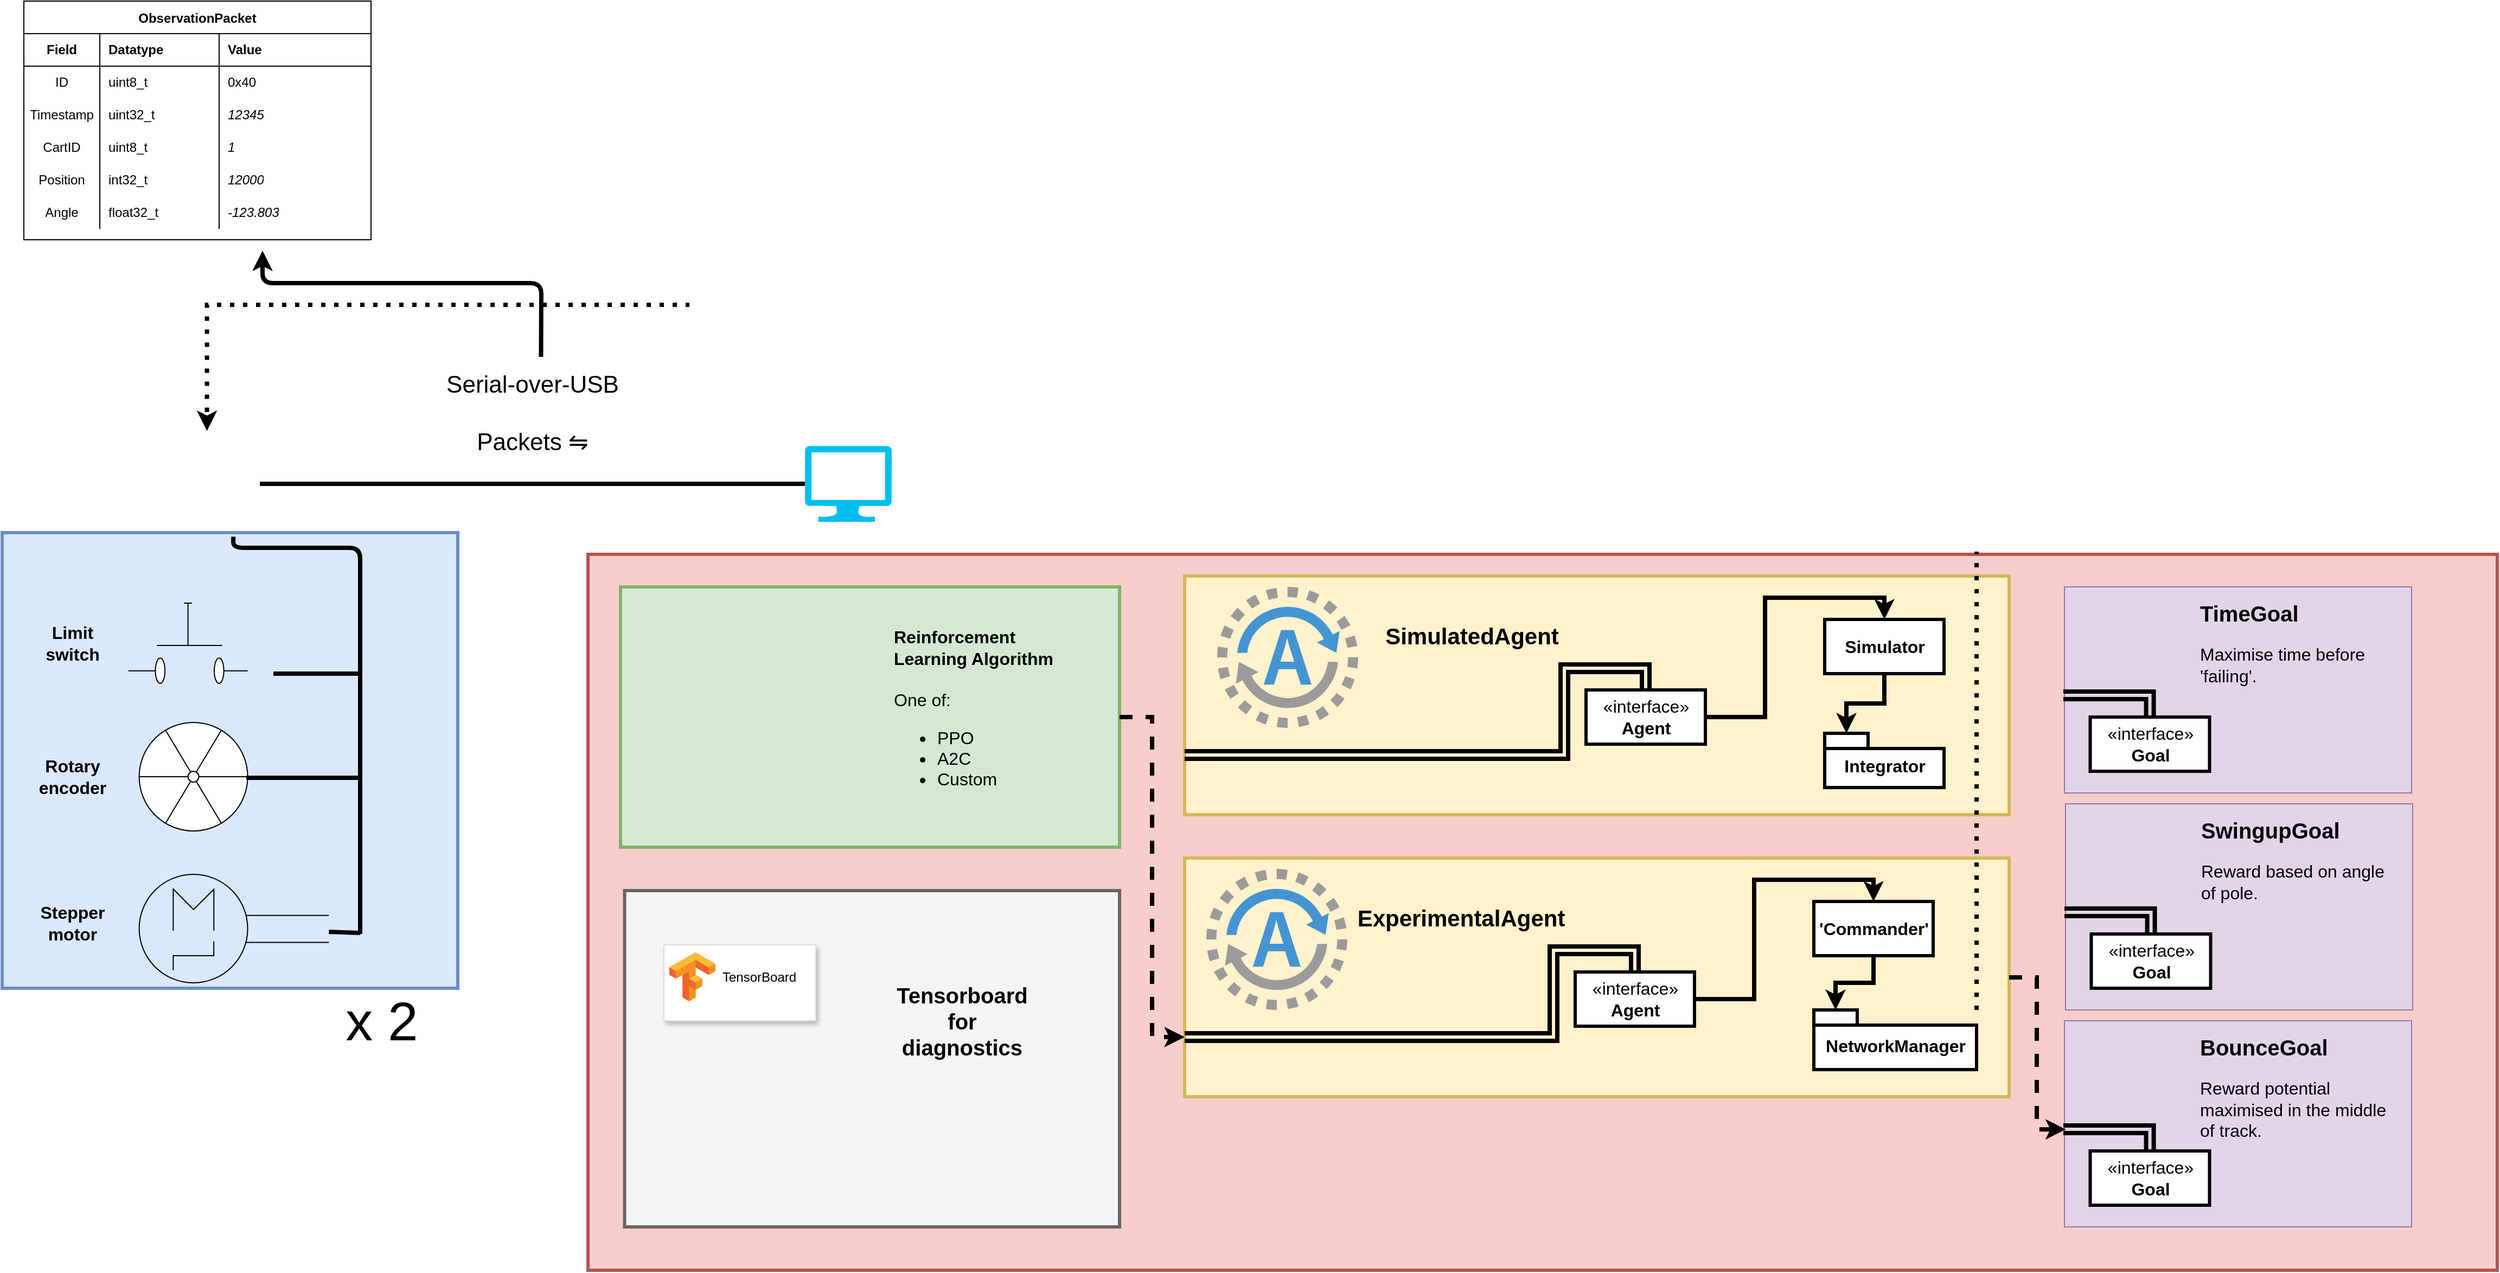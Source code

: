 <mxfile version="14.9.9" type="github">
  <diagram id="pqnubIUb-DQYWT4TPayM" name="Page-1">
    <mxGraphModel dx="2844" dy="1532" grid="1" gridSize="10" guides="1" tooltips="1" connect="1" arrows="1" fold="1" page="1" pageScale="1" pageWidth="1600" pageHeight="1200" math="0" shadow="0">
      <root>
        <mxCell id="0" />
        <mxCell id="1" parent="0" />
        <mxCell id="yBanLCSbXz5IwqCoXprg-1" value="ObservationPacket" style="shape=table;startSize=30;container=1;collapsible=0;childLayout=tableLayout;fixedRows=1;rowLines=0;fontStyle=1;align=center;pointerEvents=1;" parent="1" vertex="1">
          <mxGeometry x="40" y="40" width="320" height="220" as="geometry" />
        </mxCell>
        <mxCell id="yBanLCSbXz5IwqCoXprg-2" value="" style="shape=partialRectangle;html=1;whiteSpace=wrap;collapsible=0;dropTarget=0;pointerEvents=1;fillColor=none;top=0;left=0;bottom=1;right=0;points=[[0,0.5],[1,0.5]];portConstraint=eastwest;" parent="yBanLCSbXz5IwqCoXprg-1" vertex="1">
          <mxGeometry y="30" width="320" height="30" as="geometry" />
        </mxCell>
        <mxCell id="yBanLCSbXz5IwqCoXprg-3" value="Field" style="shape=partialRectangle;html=1;whiteSpace=wrap;connectable=0;fillColor=none;top=0;left=0;bottom=0;right=0;overflow=hidden;pointerEvents=1;fontStyle=1" parent="yBanLCSbXz5IwqCoXprg-2" vertex="1">
          <mxGeometry width="70" height="30" as="geometry" />
        </mxCell>
        <mxCell id="yBanLCSbXz5IwqCoXprg-4" value="Datatype" style="shape=partialRectangle;html=1;whiteSpace=wrap;connectable=0;fillColor=none;top=0;left=0;bottom=0;right=0;align=left;spacingLeft=6;overflow=hidden;pointerEvents=1;fontStyle=1" parent="yBanLCSbXz5IwqCoXprg-2" vertex="1">
          <mxGeometry x="70" width="110" height="30" as="geometry" />
        </mxCell>
        <mxCell id="yBanLCSbXz5IwqCoXprg-14" value="Value" style="shape=partialRectangle;html=1;whiteSpace=wrap;connectable=0;fillColor=none;top=0;left=0;bottom=0;right=0;align=left;spacingLeft=6;overflow=hidden;pointerEvents=1;fontStyle=1" parent="yBanLCSbXz5IwqCoXprg-2" vertex="1">
          <mxGeometry x="180" width="140" height="30" as="geometry" />
        </mxCell>
        <mxCell id="yBanLCSbXz5IwqCoXprg-5" value="" style="shape=partialRectangle;html=1;whiteSpace=wrap;collapsible=0;dropTarget=0;pointerEvents=1;fillColor=none;top=0;left=0;bottom=0;right=0;points=[[0,0.5],[1,0.5]];portConstraint=eastwest;" parent="yBanLCSbXz5IwqCoXprg-1" vertex="1">
          <mxGeometry y="60" width="320" height="30" as="geometry" />
        </mxCell>
        <mxCell id="yBanLCSbXz5IwqCoXprg-6" value="ID" style="shape=partialRectangle;html=1;whiteSpace=wrap;connectable=0;fillColor=none;top=0;left=0;bottom=0;right=0;overflow=hidden;pointerEvents=1;" parent="yBanLCSbXz5IwqCoXprg-5" vertex="1">
          <mxGeometry width="70" height="30" as="geometry" />
        </mxCell>
        <mxCell id="yBanLCSbXz5IwqCoXprg-7" value="uint8_t" style="shape=partialRectangle;html=1;whiteSpace=wrap;connectable=0;fillColor=none;top=0;left=0;bottom=0;right=0;align=left;spacingLeft=6;overflow=hidden;pointerEvents=1;" parent="yBanLCSbXz5IwqCoXprg-5" vertex="1">
          <mxGeometry x="70" width="110" height="30" as="geometry" />
        </mxCell>
        <mxCell id="yBanLCSbXz5IwqCoXprg-15" value="0x40" style="shape=partialRectangle;html=1;whiteSpace=wrap;connectable=0;fillColor=none;top=0;left=0;bottom=0;right=0;align=left;spacingLeft=6;overflow=hidden;pointerEvents=1;" parent="yBanLCSbXz5IwqCoXprg-5" vertex="1">
          <mxGeometry x="180" width="140" height="30" as="geometry" />
        </mxCell>
        <mxCell id="yBanLCSbXz5IwqCoXprg-8" value="" style="shape=partialRectangle;html=1;whiteSpace=wrap;collapsible=0;dropTarget=0;pointerEvents=1;fillColor=none;top=0;left=0;bottom=0;right=0;points=[[0,0.5],[1,0.5]];portConstraint=eastwest;" parent="yBanLCSbXz5IwqCoXprg-1" vertex="1">
          <mxGeometry y="90" width="320" height="30" as="geometry" />
        </mxCell>
        <mxCell id="yBanLCSbXz5IwqCoXprg-9" value="Timestamp" style="shape=partialRectangle;html=1;whiteSpace=wrap;connectable=0;fillColor=none;top=0;left=0;bottom=0;right=0;overflow=hidden;pointerEvents=1;" parent="yBanLCSbXz5IwqCoXprg-8" vertex="1">
          <mxGeometry width="70" height="30" as="geometry" />
        </mxCell>
        <mxCell id="yBanLCSbXz5IwqCoXprg-10" value="uint32_t" style="shape=partialRectangle;html=1;whiteSpace=wrap;connectable=0;fillColor=none;top=0;left=0;bottom=0;right=0;align=left;spacingLeft=6;overflow=hidden;pointerEvents=1;" parent="yBanLCSbXz5IwqCoXprg-8" vertex="1">
          <mxGeometry x="70" width="110" height="30" as="geometry" />
        </mxCell>
        <mxCell id="yBanLCSbXz5IwqCoXprg-16" value="12345" style="shape=partialRectangle;html=1;whiteSpace=wrap;connectable=0;fillColor=none;top=0;left=0;bottom=0;right=0;align=left;spacingLeft=6;overflow=hidden;pointerEvents=1;fontStyle=2" parent="yBanLCSbXz5IwqCoXprg-8" vertex="1">
          <mxGeometry x="180" width="140" height="30" as="geometry" />
        </mxCell>
        <mxCell id="yBanLCSbXz5IwqCoXprg-21" style="shape=partialRectangle;html=1;whiteSpace=wrap;collapsible=0;dropTarget=0;pointerEvents=1;fillColor=none;top=0;left=0;bottom=0;right=0;points=[[0,0.5],[1,0.5]];portConstraint=eastwest;" parent="yBanLCSbXz5IwqCoXprg-1" vertex="1">
          <mxGeometry y="120" width="320" height="30" as="geometry" />
        </mxCell>
        <mxCell id="yBanLCSbXz5IwqCoXprg-22" value="CartID" style="shape=partialRectangle;html=1;whiteSpace=wrap;connectable=0;fillColor=none;top=0;left=0;bottom=0;right=0;overflow=hidden;pointerEvents=1;" parent="yBanLCSbXz5IwqCoXprg-21" vertex="1">
          <mxGeometry width="70" height="30" as="geometry" />
        </mxCell>
        <mxCell id="yBanLCSbXz5IwqCoXprg-23" value="uint8_t" style="shape=partialRectangle;html=1;whiteSpace=wrap;connectable=0;fillColor=none;top=0;left=0;bottom=0;right=0;align=left;spacingLeft=6;overflow=hidden;pointerEvents=1;" parent="yBanLCSbXz5IwqCoXprg-21" vertex="1">
          <mxGeometry x="70" width="110" height="30" as="geometry" />
        </mxCell>
        <mxCell id="yBanLCSbXz5IwqCoXprg-24" value="1" style="shape=partialRectangle;html=1;whiteSpace=wrap;connectable=0;fillColor=none;top=0;left=0;bottom=0;right=0;align=left;spacingLeft=6;overflow=hidden;pointerEvents=1;fontStyle=2" parent="yBanLCSbXz5IwqCoXprg-21" vertex="1">
          <mxGeometry x="180" width="140" height="30" as="geometry" />
        </mxCell>
        <mxCell id="yBanLCSbXz5IwqCoXprg-17" style="shape=partialRectangle;html=1;whiteSpace=wrap;collapsible=0;dropTarget=0;pointerEvents=1;fillColor=none;top=0;left=0;bottom=0;right=0;points=[[0,0.5],[1,0.5]];portConstraint=eastwest;" parent="yBanLCSbXz5IwqCoXprg-1" vertex="1">
          <mxGeometry y="150" width="320" height="30" as="geometry" />
        </mxCell>
        <mxCell id="yBanLCSbXz5IwqCoXprg-18" value="Position" style="shape=partialRectangle;html=1;whiteSpace=wrap;connectable=0;fillColor=none;top=0;left=0;bottom=0;right=0;overflow=hidden;pointerEvents=1;" parent="yBanLCSbXz5IwqCoXprg-17" vertex="1">
          <mxGeometry width="70" height="30" as="geometry" />
        </mxCell>
        <mxCell id="yBanLCSbXz5IwqCoXprg-19" value="int32_t" style="shape=partialRectangle;html=1;whiteSpace=wrap;connectable=0;fillColor=none;top=0;left=0;bottom=0;right=0;align=left;spacingLeft=6;overflow=hidden;pointerEvents=1;" parent="yBanLCSbXz5IwqCoXprg-17" vertex="1">
          <mxGeometry x="70" width="110" height="30" as="geometry" />
        </mxCell>
        <mxCell id="yBanLCSbXz5IwqCoXprg-20" value="12000" style="shape=partialRectangle;html=1;whiteSpace=wrap;connectable=0;fillColor=none;top=0;left=0;bottom=0;right=0;align=left;spacingLeft=6;overflow=hidden;pointerEvents=1;fontStyle=2" parent="yBanLCSbXz5IwqCoXprg-17" vertex="1">
          <mxGeometry x="180" width="140" height="30" as="geometry" />
        </mxCell>
        <mxCell id="yBanLCSbXz5IwqCoXprg-25" style="shape=partialRectangle;html=1;whiteSpace=wrap;collapsible=0;dropTarget=0;pointerEvents=1;fillColor=none;top=0;left=0;bottom=0;right=0;points=[[0,0.5],[1,0.5]];portConstraint=eastwest;" parent="yBanLCSbXz5IwqCoXprg-1" vertex="1">
          <mxGeometry y="180" width="320" height="30" as="geometry" />
        </mxCell>
        <mxCell id="yBanLCSbXz5IwqCoXprg-26" value="Angle" style="shape=partialRectangle;html=1;whiteSpace=wrap;connectable=0;fillColor=none;top=0;left=0;bottom=0;right=0;overflow=hidden;pointerEvents=1;" parent="yBanLCSbXz5IwqCoXprg-25" vertex="1">
          <mxGeometry width="70" height="30" as="geometry" />
        </mxCell>
        <mxCell id="yBanLCSbXz5IwqCoXprg-27" value="float32_t" style="shape=partialRectangle;html=1;whiteSpace=wrap;connectable=0;fillColor=none;top=0;left=0;bottom=0;right=0;align=left;spacingLeft=6;overflow=hidden;pointerEvents=1;" parent="yBanLCSbXz5IwqCoXprg-25" vertex="1">
          <mxGeometry x="70" width="110" height="30" as="geometry" />
        </mxCell>
        <mxCell id="yBanLCSbXz5IwqCoXprg-28" value="-123.803" style="shape=partialRectangle;html=1;whiteSpace=wrap;connectable=0;fillColor=none;top=0;left=0;bottom=0;right=0;align=left;spacingLeft=6;overflow=hidden;pointerEvents=1;fontStyle=2" parent="yBanLCSbXz5IwqCoXprg-25" vertex="1">
          <mxGeometry x="180" width="140" height="30" as="geometry" />
        </mxCell>
        <mxCell id="yBanLCSbXz5IwqCoXprg-54" value="" style="verticalLabelPosition=bottom;html=1;verticalAlign=top;align=center;strokeColor=none;fillColor=#00BEF2;shape=mxgraph.azure.computer;pointerEvents=1;" parent="1" vertex="1">
          <mxGeometry x="760" y="450" width="80" height="70" as="geometry" />
        </mxCell>
        <mxCell id="yBanLCSbXz5IwqCoXprg-55" value="" style="shape=image;html=1;verticalAlign=top;verticalLabelPosition=bottom;labelBackgroundColor=#ffffff;imageAspect=0;aspect=fixed;image=https://cdn2.iconfinder.com/data/icons/electronic-13/480/3-electronic-arduino-chipset-icon-2-128.png" parent="1" vertex="1">
          <mxGeometry x="160" y="436.25" width="97.5" height="97.5" as="geometry" />
        </mxCell>
        <mxCell id="yBanLCSbXz5IwqCoXprg-57" value="" style="endArrow=none;html=1;entryX=0;entryY=0.5;entryDx=0;entryDy=0;entryPerimeter=0;exitX=1;exitY=0.5;exitDx=0;exitDy=0;strokeWidth=4;" parent="1" source="yBanLCSbXz5IwqCoXprg-55" target="yBanLCSbXz5IwqCoXprg-54" edge="1">
          <mxGeometry width="50" height="50" relative="1" as="geometry">
            <mxPoint x="390" y="450" as="sourcePoint" />
            <mxPoint x="440" y="400" as="targetPoint" />
          </mxGeometry>
        </mxCell>
        <mxCell id="yBanLCSbXz5IwqCoXprg-58" value="&lt;font style=&quot;font-size: 22px&quot;&gt;Serial-over-USB&lt;br&gt;&lt;br&gt;Packets ⇋&lt;/font&gt;" style="text;html=1;strokeColor=none;fillColor=none;align=center;verticalAlign=middle;whiteSpace=wrap;rounded=0;" parent="1" vertex="1">
          <mxGeometry x="423.75" y="370" width="170" height="100" as="geometry" />
        </mxCell>
        <mxCell id="yBanLCSbXz5IwqCoXprg-76" value="" style="endArrow=classic;html=1;fontSize=16;strokeWidth=4;exitX=0.547;exitY=-0.02;exitDx=0;exitDy=0;exitPerimeter=0;" parent="1" source="yBanLCSbXz5IwqCoXprg-58" edge="1">
          <mxGeometry width="50" height="50" relative="1" as="geometry">
            <mxPoint x="390" y="250" as="sourcePoint" />
            <mxPoint x="260" y="270" as="targetPoint" />
            <Array as="points">
              <mxPoint x="517" y="300" />
              <mxPoint x="260" y="300" />
            </Array>
          </mxGeometry>
        </mxCell>
        <mxCell id="yBanLCSbXz5IwqCoXprg-77" value="" style="rounded=0;whiteSpace=wrap;html=1;shadow=0;fontSize=16;strokeWidth=3;fillColor=#f8cecc;strokeColor=#b85450;" parent="1" vertex="1">
          <mxGeometry x="560" y="550" width="1760" height="660" as="geometry" />
        </mxCell>
        <mxCell id="yBanLCSbXz5IwqCoXprg-84" value="" style="group" parent="1" vertex="1" connectable="0">
          <mxGeometry x="20" y="530" width="420" height="460" as="geometry" />
        </mxCell>
        <mxCell id="yBanLCSbXz5IwqCoXprg-73" value="" style="rounded=0;whiteSpace=wrap;html=1;fontSize=16;textOpacity=0;strokeWidth=3;shadow=0;fillColor=#dae8fc;strokeColor=#6c8ebf;" parent="yBanLCSbXz5IwqCoXprg-84" vertex="1">
          <mxGeometry width="420" height="420" as="geometry" />
        </mxCell>
        <mxCell id="yBanLCSbXz5IwqCoXprg-59" value="" style="pointerEvents=1;verticalLabelPosition=bottom;shadow=0;dashed=0;align=center;html=1;verticalAlign=top;shape=mxgraph.electrical.electro-mechanical.push_switch_no;" parent="yBanLCSbXz5IwqCoXprg-84" vertex="1">
          <mxGeometry x="116.31" y="65" width="110" height="74" as="geometry" />
        </mxCell>
        <mxCell id="yBanLCSbXz5IwqCoXprg-61" value="" style="shape=mxgraph.pid.feeders.proportional_feeder_(rotary_valve);html=1;pointerEvents=1;align=center;verticalLabelPosition=bottom;verticalAlign=top;dashed=0;" parent="yBanLCSbXz5IwqCoXprg-84" vertex="1">
          <mxGeometry x="126.31" y="175" width="100" height="100" as="geometry" />
        </mxCell>
        <mxCell id="yBanLCSbXz5IwqCoXprg-63" value="" style="verticalLabelPosition=bottom;aspect=fixed;html=1;verticalAlign=top;strokeColor=#000000;fillColor=#000000;align=center;outlineConnect=0;shape=mxgraph.fluid_power.x10070;points=[[1,0.38,0],[1,0.5,0],[1,0.62,0]]" parent="yBanLCSbXz5IwqCoXprg-84" vertex="1">
          <mxGeometry x="126.31" y="315" width="174.89" height="100" as="geometry" />
        </mxCell>
        <mxCell id="yBanLCSbXz5IwqCoXprg-64" value="Limit switch" style="text;html=1;strokeColor=none;fillColor=none;align=center;verticalAlign=middle;whiteSpace=wrap;rounded=0;fontSize=16;fontStyle=1" parent="yBanLCSbXz5IwqCoXprg-84" vertex="1">
          <mxGeometry x="20" y="92" width="90" height="20" as="geometry" />
        </mxCell>
        <mxCell id="yBanLCSbXz5IwqCoXprg-66" value="Rotary encoder" style="text;html=1;strokeColor=none;fillColor=none;align=center;verticalAlign=middle;whiteSpace=wrap;rounded=0;fontSize=16;fontStyle=1" parent="yBanLCSbXz5IwqCoXprg-84" vertex="1">
          <mxGeometry x="20" y="215" width="90" height="20" as="geometry" />
        </mxCell>
        <mxCell id="yBanLCSbXz5IwqCoXprg-67" value="Stepper motor" style="text;html=1;strokeColor=none;fillColor=none;align=center;verticalAlign=middle;whiteSpace=wrap;rounded=0;fontSize=16;fontStyle=1" parent="yBanLCSbXz5IwqCoXprg-84" vertex="1">
          <mxGeometry x="20" y="350" width="90" height="20" as="geometry" />
        </mxCell>
        <mxCell id="yBanLCSbXz5IwqCoXprg-68" value="" style="endArrow=none;html=1;fontSize=16;strokeWidth=4;" parent="yBanLCSbXz5IwqCoXprg-84" edge="1">
          <mxGeometry width="50" height="50" relative="1" as="geometry">
            <mxPoint x="250" y="130" as="sourcePoint" />
            <mxPoint x="330" y="130" as="targetPoint" />
          </mxGeometry>
        </mxCell>
        <mxCell id="yBanLCSbXz5IwqCoXprg-69" value="" style="endArrow=none;html=1;fontSize=16;strokeWidth=4;exitX=0.987;exitY=0.51;exitDx=0;exitDy=0;exitPerimeter=0;" parent="yBanLCSbXz5IwqCoXprg-84" source="yBanLCSbXz5IwqCoXprg-61" edge="1">
          <mxGeometry width="50" height="50" relative="1" as="geometry">
            <mxPoint x="430" y="215" as="sourcePoint" />
            <mxPoint x="330" y="226" as="targetPoint" />
          </mxGeometry>
        </mxCell>
        <mxCell id="yBanLCSbXz5IwqCoXprg-70" value="" style="endArrow=none;html=1;fontSize=16;strokeWidth=4;" parent="yBanLCSbXz5IwqCoXprg-84" edge="1">
          <mxGeometry width="50" height="50" relative="1" as="geometry">
            <mxPoint x="330" y="130" as="sourcePoint" />
            <mxPoint x="330" y="370" as="targetPoint" />
          </mxGeometry>
        </mxCell>
        <mxCell id="yBanLCSbXz5IwqCoXprg-72" value="" style="endArrow=none;html=1;fontSize=16;strokeWidth=4;" parent="yBanLCSbXz5IwqCoXprg-84" source="yBanLCSbXz5IwqCoXprg-63" edge="1">
          <mxGeometry width="50" height="50" relative="1" as="geometry">
            <mxPoint x="250" y="369" as="sourcePoint" />
            <mxPoint x="330" y="369" as="targetPoint" />
          </mxGeometry>
        </mxCell>
        <mxCell id="yBanLCSbXz5IwqCoXprg-74" value="&lt;font style=&quot;font-size: 50px&quot;&gt;x 2&lt;/font&gt;" style="text;html=1;strokeColor=none;fillColor=none;align=center;verticalAlign=middle;whiteSpace=wrap;rounded=0;shadow=0;fontSize=16;" parent="yBanLCSbXz5IwqCoXprg-84" vertex="1">
          <mxGeometry x="280" y="440" width="140" height="20" as="geometry" />
        </mxCell>
        <mxCell id="yBanLCSbXz5IwqCoXprg-75" value="" style="endArrow=none;html=1;fontSize=16;strokeWidth=4;entryX=0.75;entryY=1;entryDx=0;entryDy=0;" parent="yBanLCSbXz5IwqCoXprg-84" target="yBanLCSbXz5IwqCoXprg-55" edge="1">
          <mxGeometry width="50" height="50" relative="1" as="geometry">
            <mxPoint x="330" y="130" as="sourcePoint" />
            <mxPoint x="440" y="80" as="targetPoint" />
            <Array as="points">
              <mxPoint x="330" y="14" />
              <mxPoint x="213" y="14" />
            </Array>
          </mxGeometry>
        </mxCell>
        <mxCell id="yBanLCSbXz5IwqCoXprg-85" value="" style="group" parent="1" vertex="1" connectable="0">
          <mxGeometry x="590" y="580" width="460" height="240" as="geometry" />
        </mxCell>
        <mxCell id="yBanLCSbXz5IwqCoXprg-80" value="" style="rounded=0;whiteSpace=wrap;html=1;shadow=0;fontSize=16;strokeWidth=3;fillColor=#d5e8d4;strokeColor=#82b366;" parent="yBanLCSbXz5IwqCoXprg-85" vertex="1">
          <mxGeometry width="460" height="240" as="geometry" />
        </mxCell>
        <mxCell id="yBanLCSbXz5IwqCoXprg-79" value="" style="shape=image;html=1;verticalAlign=top;verticalLabelPosition=bottom;labelBackgroundColor=#ffffff;imageAspect=0;aspect=fixed;image=https://cdn2.iconfinder.com/data/icons/web-development-and-studio/512/662_Algorithm_chart_data_diagram_flow-128.png;shadow=0;fontSize=16;strokeWidth=3;fillColor=#ffffff;" parent="yBanLCSbXz5IwqCoXprg-85" vertex="1">
          <mxGeometry x="60" y="60" width="128" height="128" as="geometry" />
        </mxCell>
        <mxCell id="yBanLCSbXz5IwqCoXprg-81" value="&lt;b&gt;Reinforcement Learning Algorithm&lt;/b&gt;&lt;br&gt;&lt;br&gt;One of:&lt;br&gt;&lt;ul&gt;&lt;li&gt;PPO&lt;/li&gt;&lt;li&gt;A2C&lt;/li&gt;&lt;li&gt;Custom&lt;/li&gt;&lt;/ul&gt;" style="text;html=1;strokeColor=none;fillColor=none;align=left;verticalAlign=middle;whiteSpace=wrap;rounded=0;shadow=0;fontSize=16;" parent="yBanLCSbXz5IwqCoXprg-85" vertex="1">
          <mxGeometry x="250" y="29.5" width="170" height="181" as="geometry" />
        </mxCell>
        <mxCell id="yBanLCSbXz5IwqCoXprg-119" value="" style="group" parent="1" vertex="1" connectable="0">
          <mxGeometry x="1920" y="580" width="321" height="190" as="geometry" />
        </mxCell>
        <mxCell id="yBanLCSbXz5IwqCoXprg-111" value="" style="verticalLabelPosition=bottom;verticalAlign=top;html=1;shape=mxgraph.basic.rect;fillColor2=none;strokeWidth=1;size=20;indent=5;shadow=0;fontSize=16;fillColor=#e1d5e7;strokeColor=#9673a6;" parent="yBanLCSbXz5IwqCoXprg-119" vertex="1">
          <mxGeometry x="1" width="320" height="190" as="geometry" />
        </mxCell>
        <mxCell id="yBanLCSbXz5IwqCoXprg-114" value="" style="shape=image;html=1;verticalAlign=top;verticalLabelPosition=bottom;labelBackgroundColor=#ffffff;imageAspect=0;aspect=fixed;image=https://cdn2.iconfinder.com/data/icons/ios-7-icons/50/finish_flag-128.png;shadow=0;fontSize=16;strokeWidth=3;fillColor=#ffffff;" parent="yBanLCSbXz5IwqCoXprg-119" vertex="1">
          <mxGeometry x="24.75" y="20" width="70" height="70" as="geometry" />
        </mxCell>
        <mxCell id="yBanLCSbXz5IwqCoXprg-116" style="edgeStyle=orthogonalEdgeStyle;shape=link;rounded=0;orthogonalLoop=1;jettySize=auto;html=1;fontSize=16;strokeWidth=4;" parent="yBanLCSbXz5IwqCoXprg-119" source="yBanLCSbXz5IwqCoXprg-115" edge="1">
          <mxGeometry relative="1" as="geometry">
            <mxPoint y="100" as="targetPoint" />
            <Array as="points">
              <mxPoint x="80" y="100" />
              <mxPoint y="100" />
            </Array>
          </mxGeometry>
        </mxCell>
        <mxCell id="yBanLCSbXz5IwqCoXprg-115" value="«interface»&lt;br&gt;&lt;b&gt;Goal&lt;/b&gt;" style="html=1;shadow=0;fontSize=16;strokeWidth=3;fillColor=#ffffff;" parent="yBanLCSbXz5IwqCoXprg-119" vertex="1">
          <mxGeometry x="24.75" y="120" width="110" height="50" as="geometry" />
        </mxCell>
        <mxCell id="yBanLCSbXz5IwqCoXprg-118" value="&lt;h1 style=&quot;font-size: 20px&quot;&gt;&lt;font style=&quot;font-size: 20px&quot;&gt;TimeGoal&lt;/font&gt;&lt;/h1&gt;&lt;p&gt;&lt;font style=&quot;font-size: 16px&quot;&gt;Maximise time before &#39;failing&#39;.&lt;/font&gt;&lt;/p&gt;" style="text;html=1;strokeColor=none;fillColor=none;spacing=5;spacingTop=-20;whiteSpace=wrap;overflow=hidden;rounded=0;shadow=0;fontSize=16;" parent="yBanLCSbXz5IwqCoXprg-119" vertex="1">
          <mxGeometry x="121" y="10" width="190" height="120" as="geometry" />
        </mxCell>
        <mxCell id="yBanLCSbXz5IwqCoXprg-120" value="" style="group" parent="1" vertex="1" connectable="0">
          <mxGeometry x="1921" y="780" width="321" height="190" as="geometry" />
        </mxCell>
        <mxCell id="yBanLCSbXz5IwqCoXprg-121" value="" style="verticalLabelPosition=bottom;verticalAlign=top;html=1;shape=mxgraph.basic.rect;fillColor2=none;strokeWidth=1;size=20;indent=5;shadow=0;fontSize=16;fillColor=#e1d5e7;strokeColor=#9673a6;" parent="yBanLCSbXz5IwqCoXprg-120" vertex="1">
          <mxGeometry x="1" width="320" height="190" as="geometry" />
        </mxCell>
        <mxCell id="yBanLCSbXz5IwqCoXprg-122" value="" style="shape=image;html=1;verticalAlign=top;verticalLabelPosition=bottom;labelBackgroundColor=#ffffff;imageAspect=0;aspect=fixed;image=https://cdn2.iconfinder.com/data/icons/ios-7-icons/50/finish_flag-128.png;shadow=0;fontSize=16;strokeWidth=3;fillColor=#ffffff;" parent="yBanLCSbXz5IwqCoXprg-120" vertex="1">
          <mxGeometry x="24.75" y="20" width="70" height="70" as="geometry" />
        </mxCell>
        <mxCell id="yBanLCSbXz5IwqCoXprg-123" style="edgeStyle=orthogonalEdgeStyle;shape=link;rounded=0;orthogonalLoop=1;jettySize=auto;html=1;fontSize=16;strokeWidth=4;" parent="yBanLCSbXz5IwqCoXprg-120" source="yBanLCSbXz5IwqCoXprg-124" edge="1">
          <mxGeometry relative="1" as="geometry">
            <mxPoint y="100" as="targetPoint" />
            <Array as="points">
              <mxPoint x="80" y="100" />
              <mxPoint y="100" />
            </Array>
          </mxGeometry>
        </mxCell>
        <mxCell id="yBanLCSbXz5IwqCoXprg-124" value="«interface»&lt;br&gt;&lt;b&gt;Goal&lt;/b&gt;" style="html=1;shadow=0;fontSize=16;strokeWidth=3;fillColor=#ffffff;" parent="yBanLCSbXz5IwqCoXprg-120" vertex="1">
          <mxGeometry x="24.75" y="120" width="110" height="50" as="geometry" />
        </mxCell>
        <mxCell id="yBanLCSbXz5IwqCoXprg-125" value="&lt;h1 style=&quot;font-size: 20px&quot;&gt;&lt;font style=&quot;font-size: 20px&quot;&gt;SwingupGoal&lt;/font&gt;&lt;/h1&gt;&lt;p&gt;Reward based on angle of pole.&lt;/p&gt;" style="text;html=1;strokeColor=none;fillColor=none;spacing=5;spacingTop=-20;whiteSpace=wrap;overflow=hidden;rounded=0;shadow=0;fontSize=16;" parent="yBanLCSbXz5IwqCoXprg-120" vertex="1">
          <mxGeometry x="121" y="10" width="190" height="120" as="geometry" />
        </mxCell>
        <mxCell id="yBanLCSbXz5IwqCoXprg-126" value="" style="group" parent="1" vertex="1" connectable="0">
          <mxGeometry x="1920" y="980" width="321" height="190" as="geometry" />
        </mxCell>
        <mxCell id="yBanLCSbXz5IwqCoXprg-127" value="" style="verticalLabelPosition=bottom;verticalAlign=top;html=1;shape=mxgraph.basic.rect;fillColor2=none;strokeWidth=1;size=20;indent=5;shadow=0;fontSize=16;fillColor=#e1d5e7;strokeColor=#9673a6;" parent="yBanLCSbXz5IwqCoXprg-126" vertex="1">
          <mxGeometry x="1" width="320" height="190" as="geometry" />
        </mxCell>
        <mxCell id="yBanLCSbXz5IwqCoXprg-128" value="" style="shape=image;html=1;verticalAlign=top;verticalLabelPosition=bottom;labelBackgroundColor=#ffffff;imageAspect=0;aspect=fixed;image=https://cdn2.iconfinder.com/data/icons/ios-7-icons/50/finish_flag-128.png;shadow=0;fontSize=16;strokeWidth=3;fillColor=#ffffff;" parent="yBanLCSbXz5IwqCoXprg-126" vertex="1">
          <mxGeometry x="24.75" y="20" width="70" height="70" as="geometry" />
        </mxCell>
        <mxCell id="yBanLCSbXz5IwqCoXprg-129" style="edgeStyle=orthogonalEdgeStyle;shape=link;rounded=0;orthogonalLoop=1;jettySize=auto;html=1;fontSize=16;strokeWidth=4;" parent="yBanLCSbXz5IwqCoXprg-126" source="yBanLCSbXz5IwqCoXprg-130" edge="1">
          <mxGeometry relative="1" as="geometry">
            <mxPoint y="100" as="targetPoint" />
            <Array as="points">
              <mxPoint x="80" y="100" />
              <mxPoint y="100" />
            </Array>
          </mxGeometry>
        </mxCell>
        <mxCell id="yBanLCSbXz5IwqCoXprg-130" value="«interface»&lt;br&gt;&lt;b&gt;Goal&lt;/b&gt;" style="html=1;shadow=0;fontSize=16;strokeWidth=3;fillColor=#ffffff;" parent="yBanLCSbXz5IwqCoXprg-126" vertex="1">
          <mxGeometry x="24.75" y="120" width="110" height="50" as="geometry" />
        </mxCell>
        <mxCell id="yBanLCSbXz5IwqCoXprg-131" value="&lt;h1 style=&quot;font-size: 20px&quot;&gt;BounceGoal&lt;/h1&gt;&lt;p&gt;Reward potential maximised in the middle of track.&lt;/p&gt;" style="text;html=1;strokeColor=none;fillColor=none;spacing=5;spacingTop=-20;whiteSpace=wrap;overflow=hidden;rounded=0;shadow=0;fontSize=16;" parent="yBanLCSbXz5IwqCoXprg-126" vertex="1">
          <mxGeometry x="121" y="10" width="190" height="120" as="geometry" />
        </mxCell>
        <mxCell id="yBanLCSbXz5IwqCoXprg-132" value="" style="group" parent="1" vertex="1" connectable="0">
          <mxGeometry x="1100" y="830" width="760" height="220" as="geometry" />
        </mxCell>
        <mxCell id="yBanLCSbXz5IwqCoXprg-133" value="" style="rounded=0;whiteSpace=wrap;html=1;shadow=0;fontSize=16;strokeWidth=3;fillColor=#fff2cc;strokeColor=#d6b656;" parent="yBanLCSbXz5IwqCoXprg-132" vertex="1">
          <mxGeometry x="10" width="760" height="220" as="geometry" />
        </mxCell>
        <mxCell id="yBanLCSbXz5IwqCoXprg-134" value="" style="group" parent="yBanLCSbXz5IwqCoXprg-132" vertex="1" connectable="0">
          <mxGeometry x="30" y="10" width="710" height="185" as="geometry" />
        </mxCell>
        <mxCell id="yBanLCSbXz5IwqCoXprg-135" value="&lt;font style=&quot;font-size: 21px&quot;&gt;&lt;b&gt;ExperimentalAgent&lt;/b&gt;&lt;/font&gt;" style="text;html=1;strokeColor=none;fillColor=none;align=center;verticalAlign=middle;whiteSpace=wrap;rounded=0;shadow=0;fontSize=16;" parent="yBanLCSbXz5IwqCoXprg-134" vertex="1">
          <mxGeometry x="140" width="190" height="90" as="geometry" />
        </mxCell>
        <mxCell id="yBanLCSbXz5IwqCoXprg-136" value="" style="group" parent="yBanLCSbXz5IwqCoXprg-134" vertex="1" connectable="0">
          <mxGeometry x="340" y="30" width="370" height="155" as="geometry" />
        </mxCell>
        <mxCell id="yBanLCSbXz5IwqCoXprg-137" value="NetworkManager" style="shape=folder;fontStyle=1;spacingTop=10;tabWidth=40;tabHeight=14;tabPosition=left;html=1;shadow=0;fontSize=16;strokeWidth=3;fillColor=#ffffff;" parent="yBanLCSbXz5IwqCoXprg-136" vertex="1">
          <mxGeometry x="220" y="100" width="150" height="55" as="geometry" />
        </mxCell>
        <mxCell id="yBanLCSbXz5IwqCoXprg-138" value="«interface»&lt;br&gt;&lt;b&gt;Agent&lt;/b&gt;" style="html=1;shadow=0;fontSize=16;strokeWidth=3;fillColor=#ffffff;" parent="yBanLCSbXz5IwqCoXprg-136" vertex="1">
          <mxGeometry y="65" width="110" height="50" as="geometry" />
        </mxCell>
        <mxCell id="yBanLCSbXz5IwqCoXprg-139" style="edgeStyle=orthogonalEdgeStyle;rounded=0;orthogonalLoop=1;jettySize=auto;html=1;entryX=0;entryY=0;entryDx=20;entryDy=0;entryPerimeter=0;fontSize=16;strokeWidth=4;" parent="yBanLCSbXz5IwqCoXprg-136" source="yBanLCSbXz5IwqCoXprg-140" target="yBanLCSbXz5IwqCoXprg-137" edge="1">
          <mxGeometry relative="1" as="geometry" />
        </mxCell>
        <mxCell id="yBanLCSbXz5IwqCoXprg-140" value="&lt;b&gt;&#39;Commander&#39;&lt;/b&gt;" style="html=1;shadow=0;fontSize=16;strokeWidth=3;fillColor=#ffffff;" parent="yBanLCSbXz5IwqCoXprg-136" vertex="1">
          <mxGeometry x="220" width="110" height="50" as="geometry" />
        </mxCell>
        <mxCell id="yBanLCSbXz5IwqCoXprg-141" style="edgeStyle=orthogonalEdgeStyle;rounded=0;orthogonalLoop=1;jettySize=auto;html=1;entryX=0.5;entryY=0;entryDx=0;entryDy=0;fontSize=16;strokeWidth=4;" parent="yBanLCSbXz5IwqCoXprg-136" source="yBanLCSbXz5IwqCoXprg-138" target="yBanLCSbXz5IwqCoXprg-140" edge="1">
          <mxGeometry relative="1" as="geometry" />
        </mxCell>
        <mxCell id="yBanLCSbXz5IwqCoXprg-142" style="edgeStyle=orthogonalEdgeStyle;rounded=0;orthogonalLoop=1;jettySize=auto;html=1;fontSize=16;strokeWidth=4;shape=link;entryX=0;entryY=0.75;entryDx=0;entryDy=0;" parent="yBanLCSbXz5IwqCoXprg-132" source="yBanLCSbXz5IwqCoXprg-138" target="yBanLCSbXz5IwqCoXprg-133" edge="1">
          <mxGeometry relative="1" as="geometry">
            <Array as="points">
              <mxPoint x="425" y="85" />
              <mxPoint x="350" y="85" />
              <mxPoint x="350" y="165" />
            </Array>
          </mxGeometry>
        </mxCell>
        <mxCell id="yBanLCSbXz5IwqCoXprg-143" value="" style="shadow=0;dashed=0;html=1;strokeColor=none;fillColor=#4495D1;labelPosition=center;verticalLabelPosition=bottom;verticalAlign=top;align=center;outlineConnect=0;shape=mxgraph.veeam.2d.agent;pointerEvents=1;fontSize=16;" parent="yBanLCSbXz5IwqCoXprg-132" vertex="1">
          <mxGeometry x="30" y="10" width="130" height="130" as="geometry" />
        </mxCell>
        <mxCell id="yBanLCSbXz5IwqCoXprg-99" value="" style="group;fontStyle=1" parent="1" vertex="1" connectable="0">
          <mxGeometry x="1110" y="570" width="760" height="220" as="geometry" />
        </mxCell>
        <mxCell id="yBanLCSbXz5IwqCoXprg-86" value="" style="rounded=0;whiteSpace=wrap;html=1;shadow=0;fontSize=16;strokeWidth=3;fillColor=#fff2cc;strokeColor=#d6b656;" parent="yBanLCSbXz5IwqCoXprg-99" vertex="1">
          <mxGeometry width="760" height="220" as="geometry" />
        </mxCell>
        <mxCell id="yBanLCSbXz5IwqCoXprg-97" value="" style="group" parent="yBanLCSbXz5IwqCoXprg-99" vertex="1" connectable="0">
          <mxGeometry x="30" y="10" width="670" height="185" as="geometry" />
        </mxCell>
        <mxCell id="yBanLCSbXz5IwqCoXprg-88" value="&lt;font style=&quot;font-size: 21px&quot;&gt;&lt;b&gt;SimulatedAgent&lt;/b&gt;&lt;/font&gt;" style="text;html=1;strokeColor=none;fillColor=none;align=center;verticalAlign=middle;whiteSpace=wrap;rounded=0;shadow=0;fontSize=16;" parent="yBanLCSbXz5IwqCoXprg-97" vertex="1">
          <mxGeometry x="140" width="190" height="90" as="geometry" />
        </mxCell>
        <mxCell id="yBanLCSbXz5IwqCoXprg-96" value="" style="group" parent="yBanLCSbXz5IwqCoXprg-97" vertex="1" connectable="0">
          <mxGeometry x="340" y="30" width="330" height="155" as="geometry" />
        </mxCell>
        <mxCell id="yBanLCSbXz5IwqCoXprg-90" value="Integrator" style="shape=folder;fontStyle=1;spacingTop=10;tabWidth=40;tabHeight=14;tabPosition=left;html=1;shadow=0;fontSize=16;strokeWidth=3;fillColor=#ffffff;" parent="yBanLCSbXz5IwqCoXprg-96" vertex="1">
          <mxGeometry x="220" y="105" width="110" height="50" as="geometry" />
        </mxCell>
        <mxCell id="yBanLCSbXz5IwqCoXprg-91" value="«interface»&lt;br&gt;&lt;b&gt;Agent&lt;/b&gt;" style="html=1;shadow=0;fontSize=16;strokeWidth=3;fillColor=#ffffff;" parent="yBanLCSbXz5IwqCoXprg-96" vertex="1">
          <mxGeometry y="65" width="110" height="50" as="geometry" />
        </mxCell>
        <mxCell id="yBanLCSbXz5IwqCoXprg-94" style="edgeStyle=orthogonalEdgeStyle;rounded=0;orthogonalLoop=1;jettySize=auto;html=1;entryX=0;entryY=0;entryDx=20;entryDy=0;entryPerimeter=0;fontSize=16;strokeWidth=4;" parent="yBanLCSbXz5IwqCoXprg-96" source="yBanLCSbXz5IwqCoXprg-92" target="yBanLCSbXz5IwqCoXprg-90" edge="1">
          <mxGeometry relative="1" as="geometry" />
        </mxCell>
        <mxCell id="yBanLCSbXz5IwqCoXprg-92" value="&lt;b&gt;Simulator&lt;/b&gt;" style="html=1;shadow=0;fontSize=16;strokeWidth=3;fillColor=#ffffff;" parent="yBanLCSbXz5IwqCoXprg-96" vertex="1">
          <mxGeometry x="220" width="110" height="50" as="geometry" />
        </mxCell>
        <mxCell id="yBanLCSbXz5IwqCoXprg-93" style="edgeStyle=orthogonalEdgeStyle;rounded=0;orthogonalLoop=1;jettySize=auto;html=1;entryX=0.5;entryY=0;entryDx=0;entryDy=0;fontSize=16;strokeWidth=4;" parent="yBanLCSbXz5IwqCoXprg-96" source="yBanLCSbXz5IwqCoXprg-91" target="yBanLCSbXz5IwqCoXprg-92" edge="1">
          <mxGeometry relative="1" as="geometry" />
        </mxCell>
        <mxCell id="yBanLCSbXz5IwqCoXprg-112" style="edgeStyle=orthogonalEdgeStyle;rounded=0;orthogonalLoop=1;jettySize=auto;html=1;fontSize=16;strokeWidth=4;shape=link;entryX=0;entryY=0.75;entryDx=0;entryDy=0;" parent="yBanLCSbXz5IwqCoXprg-99" source="yBanLCSbXz5IwqCoXprg-91" target="yBanLCSbXz5IwqCoXprg-86" edge="1">
          <mxGeometry relative="1" as="geometry">
            <Array as="points">
              <mxPoint x="425" y="85" />
              <mxPoint x="350" y="85" />
              <mxPoint x="350" y="165" />
            </Array>
          </mxGeometry>
        </mxCell>
        <mxCell id="yBanLCSbXz5IwqCoXprg-87" value="" style="shadow=0;dashed=0;html=1;strokeColor=none;fillColor=#4495D1;labelPosition=center;verticalLabelPosition=bottom;verticalAlign=top;align=center;outlineConnect=0;shape=mxgraph.veeam.2d.agent;pointerEvents=1;fontSize=16;" parent="yBanLCSbXz5IwqCoXprg-99" vertex="1">
          <mxGeometry x="30" y="10" width="130" height="130" as="geometry" />
        </mxCell>
        <mxCell id="yBanLCSbXz5IwqCoXprg-151" style="edgeStyle=orthogonalEdgeStyle;rounded=0;orthogonalLoop=1;jettySize=auto;html=1;entryX=0;entryY=0.75;entryDx=0;entryDy=0;fontSize=16;strokeWidth=4;dashed=1;" parent="1" source="yBanLCSbXz5IwqCoXprg-80" target="yBanLCSbXz5IwqCoXprg-133" edge="1">
          <mxGeometry relative="1" as="geometry" />
        </mxCell>
        <mxCell id="yBanLCSbXz5IwqCoXprg-152" style="edgeStyle=orthogonalEdgeStyle;rounded=0;orthogonalLoop=1;jettySize=auto;html=1;entryX=0.004;entryY=0.527;entryDx=0;entryDy=0;entryPerimeter=0;dashed=1;fontSize=16;strokeWidth=4;" parent="1" source="yBanLCSbXz5IwqCoXprg-133" target="yBanLCSbXz5IwqCoXprg-127" edge="1">
          <mxGeometry relative="1" as="geometry" />
        </mxCell>
        <mxCell id="yBanLCSbXz5IwqCoXprg-153" value="" style="rounded=0;whiteSpace=wrap;html=1;shadow=0;fontSize=16;strokeWidth=3;fillColor=#f5f5f5;strokeColor=#666666;fontColor=#333333;" parent="1" vertex="1">
          <mxGeometry x="593.75" y="860" width="456.25" height="310" as="geometry" />
        </mxCell>
        <mxCell id="yBanLCSbXz5IwqCoXprg-155" value="" style="strokeColor=#dddddd;shadow=1;strokeWidth=1;rounded=1;absoluteArcSize=1;arcSize=2;fontSize=16;fillColor=#ffffff;" parent="1" vertex="1">
          <mxGeometry x="630" y="910" width="140" height="70" as="geometry" />
        </mxCell>
        <mxCell id="yBanLCSbXz5IwqCoXprg-156" value="&lt;font color=&quot;#000000&quot;&gt;TensorBoard&lt;/font&gt;" style="dashed=0;connectable=0;html=1;fillColor=#5184F3;strokeColor=none;shape=mxgraph.gcp2.tensorflow_logo;part=1;labelPosition=right;verticalLabelPosition=middle;align=left;verticalAlign=middle;spacingLeft=5;fontColor=#999999;fontSize=12;" parent="yBanLCSbXz5IwqCoXprg-155" vertex="1">
          <mxGeometry width="42.3" height="45" relative="1" as="geometry">
            <mxPoint x="5" y="7" as="offset" />
          </mxGeometry>
        </mxCell>
        <mxCell id="yBanLCSbXz5IwqCoXprg-157" value="&lt;font style=&quot;font-size: 20px&quot;&gt;&lt;b&gt;Tensorboard for diagnostics&lt;/b&gt;&lt;/font&gt;" style="text;html=1;strokeColor=none;fillColor=none;align=center;verticalAlign=middle;whiteSpace=wrap;rounded=0;shadow=0;fontSize=16;" parent="1" vertex="1">
          <mxGeometry x="840" y="910" width="130" height="140" as="geometry" />
        </mxCell>
        <mxCell id="yBanLCSbXz5IwqCoXprg-158" style="edgeStyle=orthogonalEdgeStyle;rounded=0;orthogonalLoop=1;jettySize=auto;html=1;entryX=0.5;entryY=0;entryDx=0;entryDy=0;dashed=1;fontSize=16;strokeWidth=4;dashPattern=1 2;" parent="1" source="yBanLCSbXz5IwqCoXprg-137" target="yBanLCSbXz5IwqCoXprg-55" edge="1">
          <mxGeometry relative="1" as="geometry">
            <Array as="points">
              <mxPoint x="1840" y="320" />
              <mxPoint x="209" y="320" />
            </Array>
          </mxGeometry>
        </mxCell>
      </root>
    </mxGraphModel>
  </diagram>
</mxfile>
